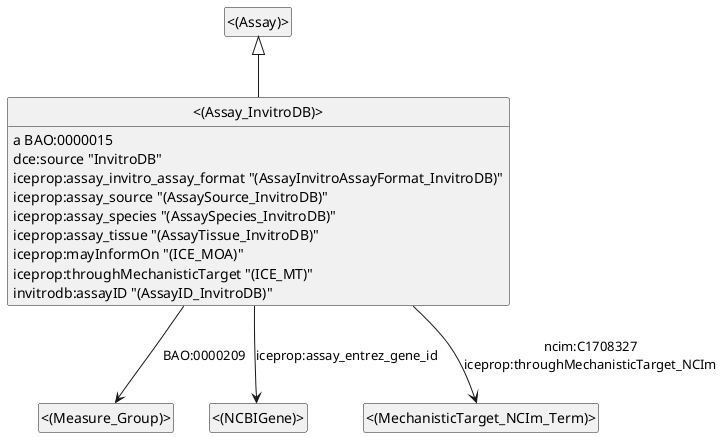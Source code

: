 @startuml
hide empty members
hide circle
skinparam classAttributeIconSize 0
class _Assay_InvitroDB_ as "<(Assay_InvitroDB)>"
_Assay_InvitroDB_ : {field} a BAO:0000015
class _Measure_Group_ as "<(Measure_Group)>"
_Assay_InvitroDB_ -down-> _Measure_Group_ : BAO:0000209
class _NCBIGene_ as "<(NCBIGene)>"
_Assay_InvitroDB_ -down-> _NCBIGene_ : iceprop:assay_entrez_gene_id
class _Assay_ as "<(Assay)>"
_Assay_InvitroDB_ -up-|> _Assay_
class _MechanisticTarget_NCIm_Term_ as "<(MechanisticTarget_NCIm_Term)>"
_Assay_InvitroDB_ -down-> _MechanisticTarget_NCIm_Term_ : ncim:C1708327\niceprop:throughMechanisticTarget_NCIm
_Assay_InvitroDB_ : {field} dce:source "InvitroDB"
_Assay_InvitroDB_ : {field} iceprop:assay_invitro_assay_format "(AssayInvitroAssayFormat_InvitroDB)"
_Assay_InvitroDB_ : {field} iceprop:assay_source "(AssaySource_InvitroDB)"
_Assay_InvitroDB_ : {field} iceprop:assay_species "(AssaySpecies_InvitroDB)"
_Assay_InvitroDB_ : {field} iceprop:assay_tissue "(AssayTissue_InvitroDB)"
_Assay_InvitroDB_ : {field} iceprop:mayInformOn "(ICE_MOA)"
_Assay_InvitroDB_ : {field} iceprop:throughMechanisticTarget "(ICE_MT)"
_Assay_InvitroDB_ : {field} invitrodb:assayID "(AssayID_InvitroDB)"
@enduml
